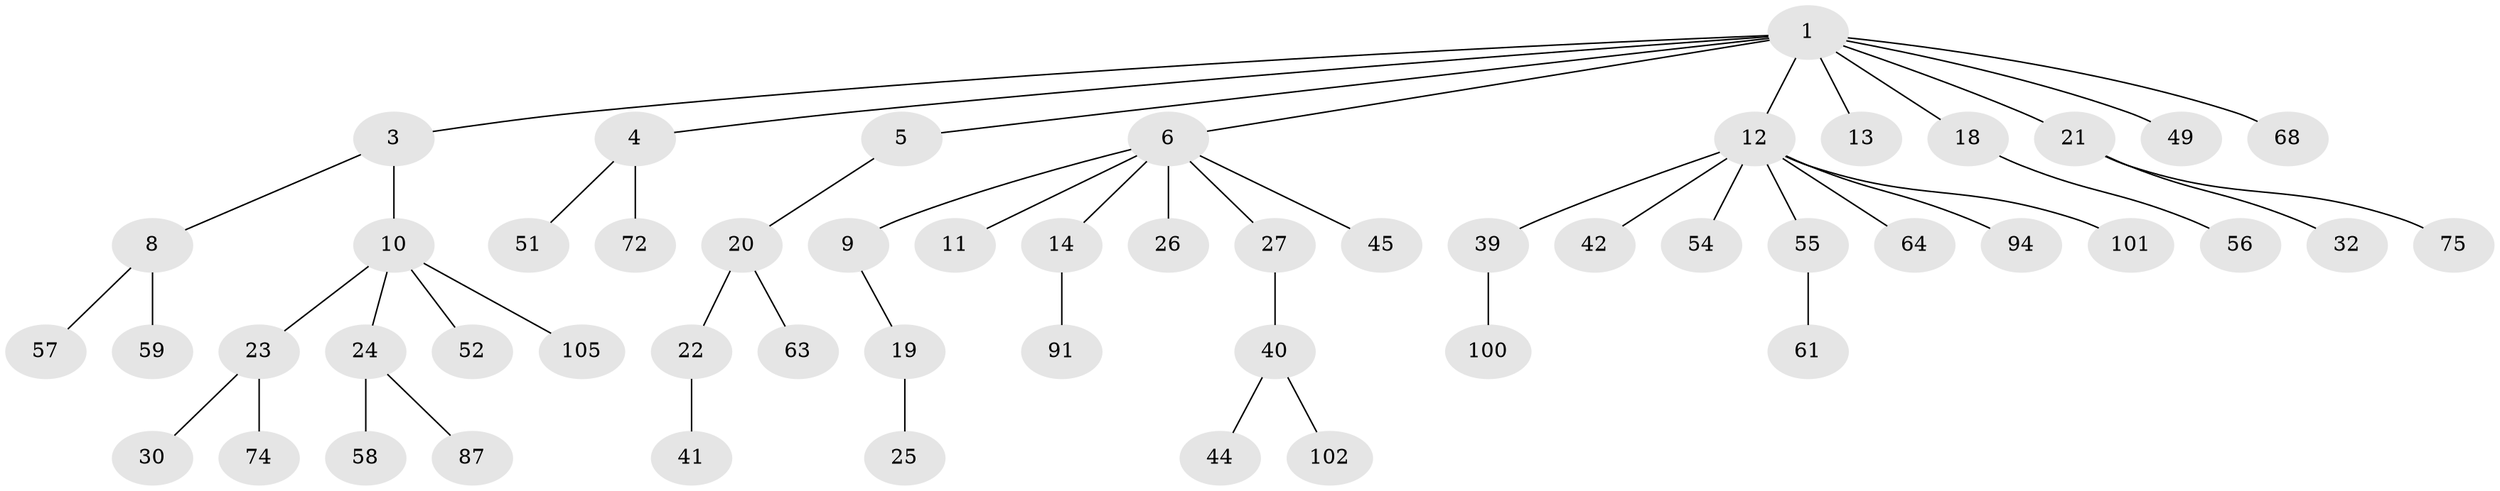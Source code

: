 // original degree distribution, {5: 0.03773584905660377, 7: 0.018867924528301886, 4: 0.03773584905660377, 2: 0.2358490566037736, 1: 0.5, 6: 0.009433962264150943, 3: 0.16037735849056603}
// Generated by graph-tools (version 1.1) at 2025/15/03/09/25 04:15:30]
// undirected, 53 vertices, 52 edges
graph export_dot {
graph [start="1"]
  node [color=gray90,style=filled];
  1 [super="+2"];
  3 [super="+84+43+7"];
  4 [super="+28+37+16"];
  5;
  6 [super="+17"];
  8 [super="+46+66"];
  9;
  10;
  11;
  12 [super="+15+31+93+35"];
  13 [super="+62"];
  14 [super="+38"];
  18 [super="+67"];
  19;
  20;
  21;
  22 [super="+69+34+85+29"];
  23 [super="+33"];
  24;
  25 [super="+70+53"];
  26;
  27;
  30;
  32 [super="+71"];
  39;
  40 [super="+47"];
  41 [super="+60+48"];
  42;
  44 [super="+83"];
  45;
  49;
  51;
  52;
  54;
  55 [super="+88"];
  56;
  57 [super="+76"];
  58;
  59 [super="+98"];
  61;
  63;
  64;
  68 [super="+89"];
  72 [super="+79+80"];
  74 [super="+77+86"];
  75;
  87;
  91;
  94;
  100;
  101;
  102;
  105;
  1 -- 4;
  1 -- 13;
  1 -- 49;
  1 -- 68;
  1 -- 18;
  1 -- 3;
  1 -- 5;
  1 -- 6;
  1 -- 21;
  1 -- 12;
  3 -- 10;
  3 -- 8;
  4 -- 51;
  4 -- 72;
  5 -- 20;
  6 -- 9;
  6 -- 11;
  6 -- 14;
  6 -- 26;
  6 -- 45;
  6 -- 27;
  8 -- 57;
  8 -- 59;
  9 -- 19;
  10 -- 23;
  10 -- 24;
  10 -- 52;
  10 -- 105;
  12 -- 64;
  12 -- 42;
  12 -- 101;
  12 -- 55;
  12 -- 94;
  12 -- 54;
  12 -- 39;
  14 -- 91;
  18 -- 56;
  19 -- 25;
  20 -- 22;
  20 -- 63;
  21 -- 32;
  21 -- 75;
  22 -- 41;
  23 -- 30;
  23 -- 74;
  24 -- 58;
  24 -- 87;
  27 -- 40;
  39 -- 100;
  40 -- 44;
  40 -- 102;
  55 -- 61;
}
